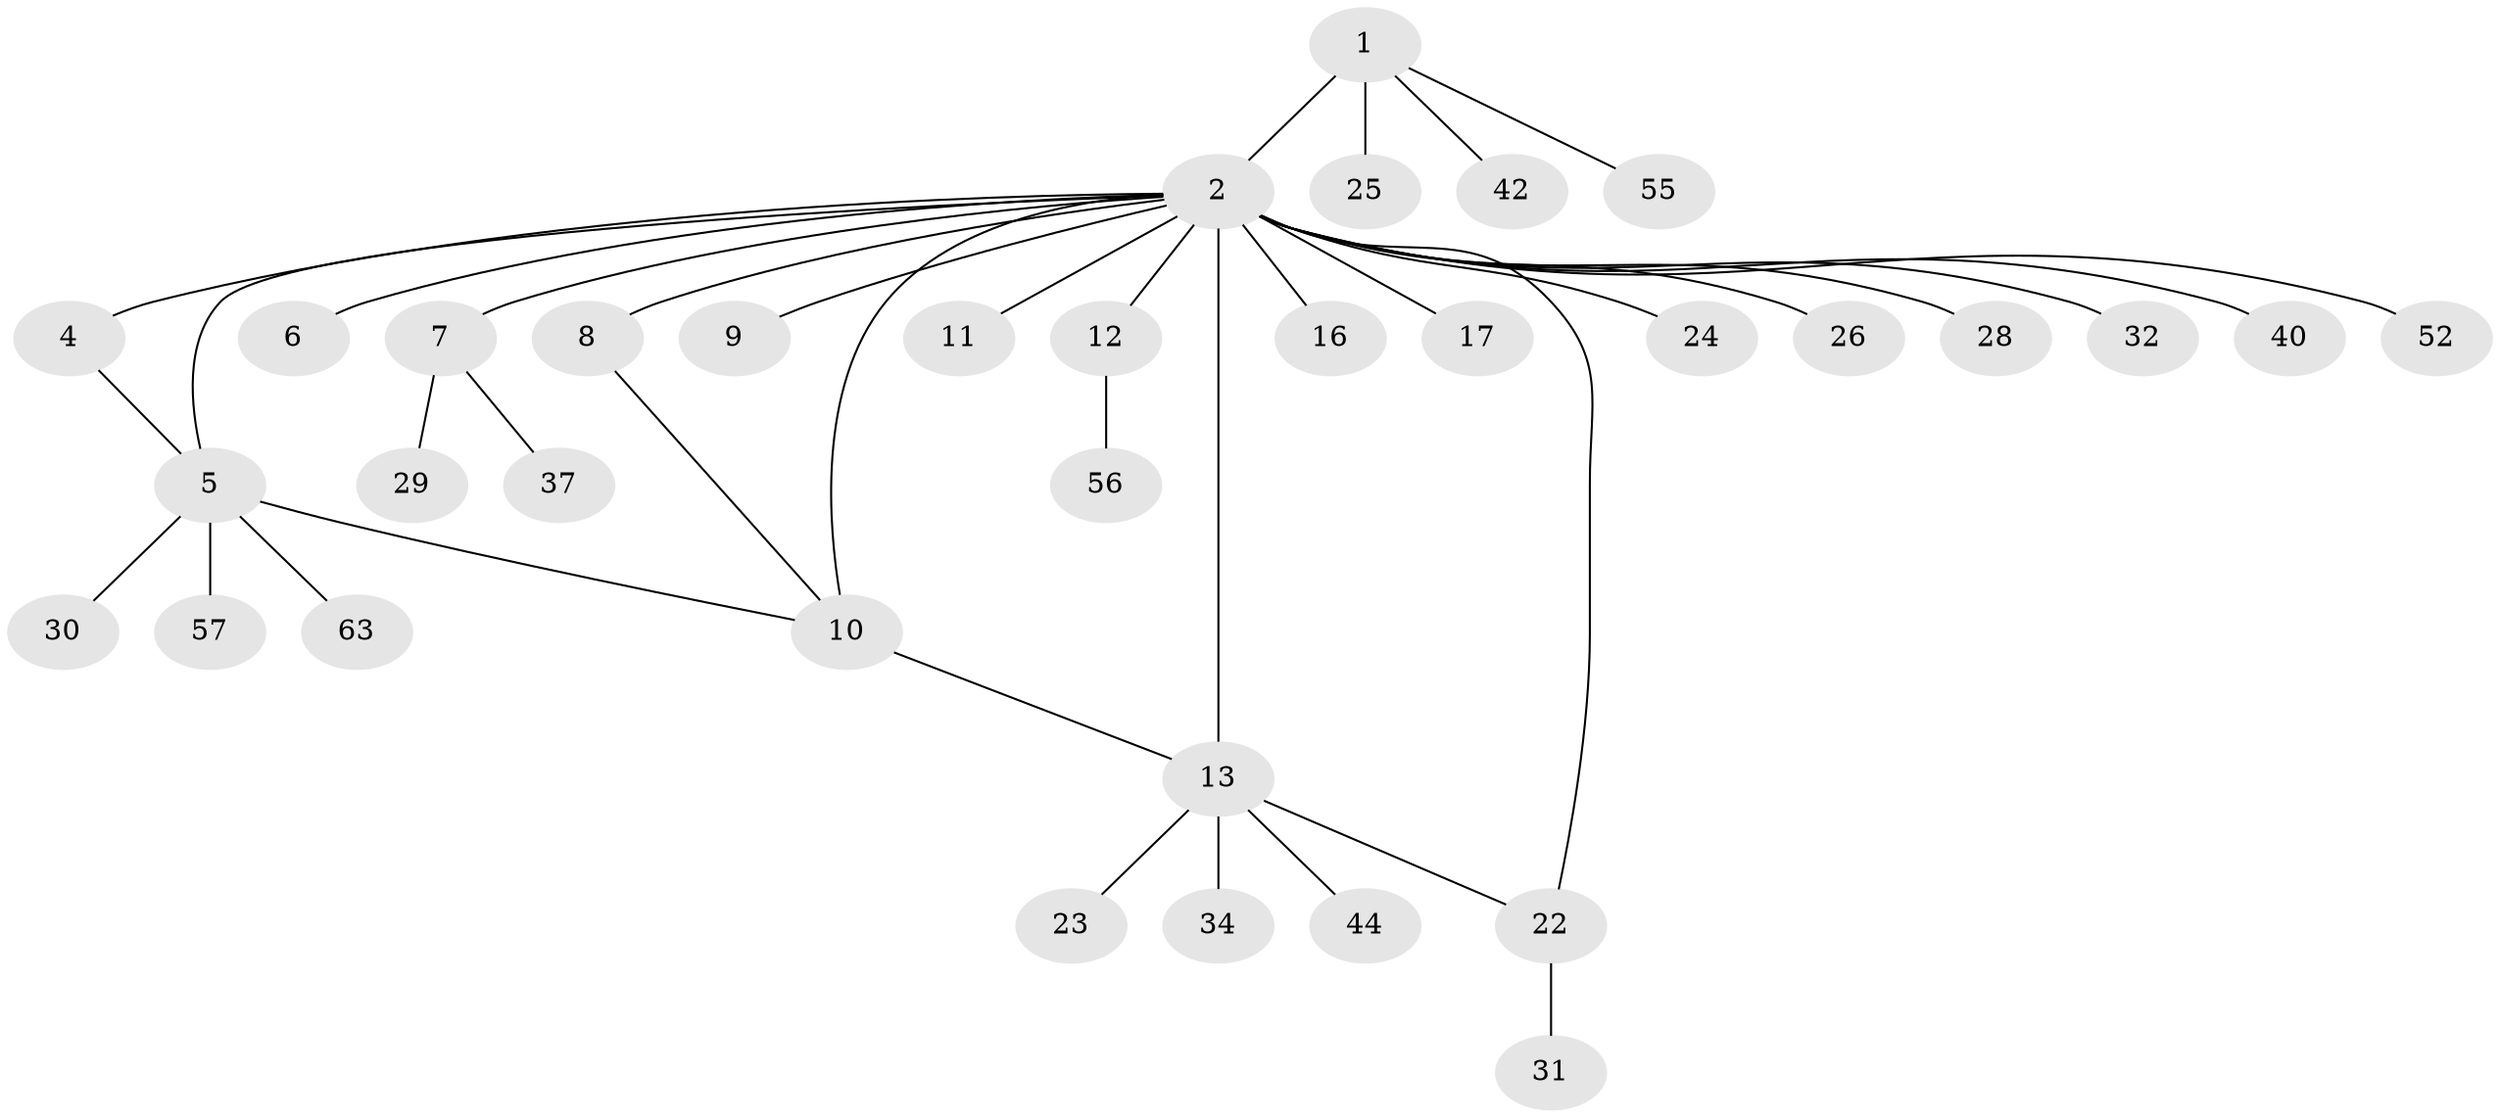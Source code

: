 // original degree distribution, {6: 0.04411764705882353, 25: 0.014705882352941176, 5: 0.029411764705882353, 4: 0.014705882352941176, 7: 0.014705882352941176, 1: 0.5735294117647058, 3: 0.08823529411764706, 2: 0.19117647058823528, 8: 0.014705882352941176, 9: 0.014705882352941176}
// Generated by graph-tools (version 1.1) at 2025/14/03/09/25 04:14:35]
// undirected, 34 vertices, 38 edges
graph export_dot {
graph [start="1"]
  node [color=gray90,style=filled];
  1 [super="+18"];
  2 [super="+41+3+15+43+51+66+48"];
  4 [super="+53+59"];
  5;
  6;
  7;
  8;
  9;
  10 [super="+35+14"];
  11;
  12;
  13 [super="+27"];
  16;
  17 [super="+39"];
  22;
  23;
  24;
  25;
  26;
  28;
  29;
  30;
  31 [super="+65"];
  32 [super="+38"];
  34;
  37;
  40;
  42;
  44;
  52;
  55;
  56;
  57;
  63 [super="+67"];
  1 -- 2 [weight=2];
  1 -- 25;
  1 -- 42;
  1 -- 55;
  2 -- 4;
  2 -- 6;
  2 -- 7;
  2 -- 8 [weight=2];
  2 -- 9;
  2 -- 11;
  2 -- 13 [weight=3];
  2 -- 16;
  2 -- 22;
  2 -- 26;
  2 -- 32;
  2 -- 40;
  2 -- 52;
  2 -- 10 [weight=2];
  2 -- 5;
  2 -- 12;
  2 -- 17;
  2 -- 24;
  2 -- 28;
  4 -- 5;
  5 -- 30;
  5 -- 57;
  5 -- 63;
  5 -- 10 [weight=2];
  7 -- 29;
  7 -- 37;
  8 -- 10;
  10 -- 13 [weight=2];
  12 -- 56;
  13 -- 23;
  13 -- 34;
  13 -- 44;
  13 -- 22;
  22 -- 31;
}
